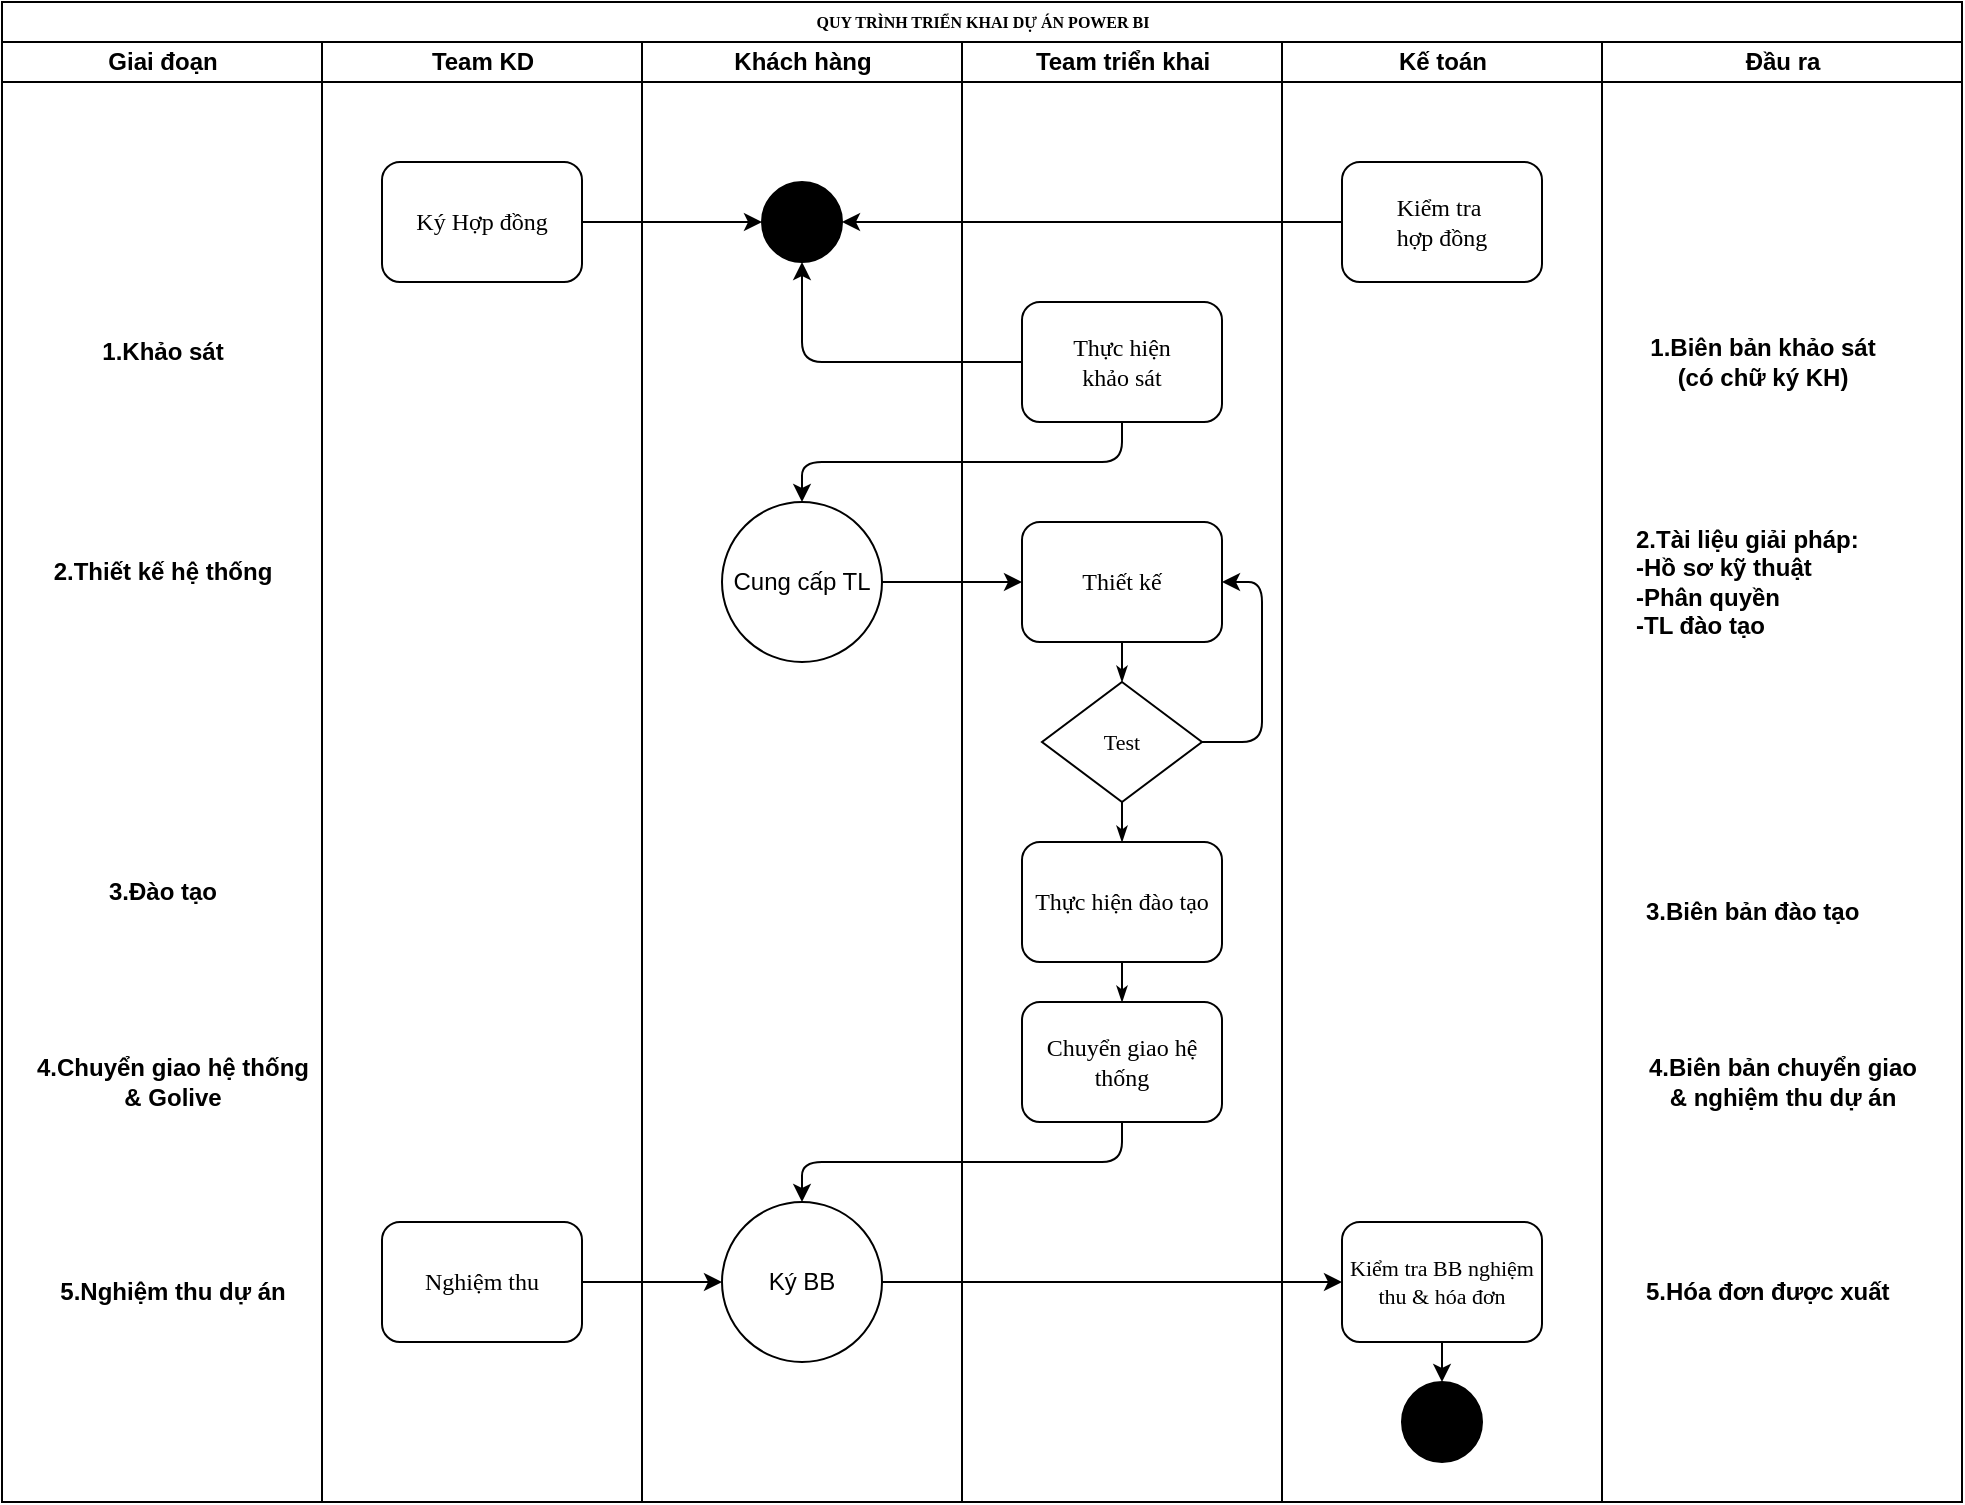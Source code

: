 <mxfile version="26.0.6">
  <diagram name="QT triển khai dự án" id="74e2e168-ea6b-b213-b513-2b3c1d86103e">
    <mxGraphModel dx="864" dy="495" grid="1" gridSize="10" guides="1" tooltips="1" connect="1" arrows="1" fold="1" page="1" pageScale="1" pageWidth="1100" pageHeight="850" background="none" math="0" shadow="0">
      <root>
        <mxCell id="0" />
        <mxCell id="1" parent="0" />
        <mxCell id="77e6c97f196da883-1" value="QUY TRÌNH TRIỂN KHAI DỰ ÁN POWER BI" style="swimlane;html=1;childLayout=stackLayout;startSize=20;rounded=0;shadow=0;labelBackgroundColor=none;strokeWidth=1;fontFamily=Verdana;fontSize=8;align=center;" parent="1" vertex="1">
          <mxGeometry x="70" y="40" width="980" height="750" as="geometry" />
        </mxCell>
        <mxCell id="77e6c97f196da883-2" value="Giai đoạn" style="swimlane;html=1;startSize=20;" parent="77e6c97f196da883-1" vertex="1">
          <mxGeometry y="20" width="160" height="730" as="geometry" />
        </mxCell>
        <mxCell id="vj4IsN3KzvO2M_Oj43wz-1" value="1.Khảo sát" style="text;html=1;align=center;verticalAlign=middle;resizable=0;points=[];autosize=1;strokeColor=none;fillColor=none;fontStyle=1" parent="77e6c97f196da883-2" vertex="1">
          <mxGeometry x="40" y="140" width="80" height="30" as="geometry" />
        </mxCell>
        <mxCell id="BKxRmo-EHyONBelmBr22-2" value="2.Thiết kế hệ thống" style="text;html=1;align=center;verticalAlign=middle;resizable=0;points=[];autosize=1;strokeColor=none;fillColor=none;fontStyle=1" parent="77e6c97f196da883-2" vertex="1">
          <mxGeometry x="15" y="250" width="130" height="30" as="geometry" />
        </mxCell>
        <mxCell id="BKxRmo-EHyONBelmBr22-7" value="3.Đào tạo" style="text;html=1;align=center;verticalAlign=middle;resizable=0;points=[];autosize=1;strokeColor=none;fillColor=none;fontStyle=1" parent="77e6c97f196da883-2" vertex="1">
          <mxGeometry x="40" y="410" width="80" height="30" as="geometry" />
        </mxCell>
        <mxCell id="BKxRmo-EHyONBelmBr22-8" value="4.Chuyển giao hệ thống &lt;br&gt;&amp;amp; Golive" style="text;html=1;align=center;verticalAlign=middle;resizable=0;points=[];autosize=1;strokeColor=none;fillColor=none;fontStyle=1" parent="77e6c97f196da883-2" vertex="1">
          <mxGeometry x="10" y="500" width="150" height="40" as="geometry" />
        </mxCell>
        <mxCell id="BKxRmo-EHyONBelmBr22-10" value="5.Nghiệm thu dự án" style="text;html=1;align=center;verticalAlign=middle;resizable=0;points=[];autosize=1;strokeColor=none;fillColor=none;fontStyle=1" parent="77e6c97f196da883-2" vertex="1">
          <mxGeometry x="20" y="610" width="130" height="30" as="geometry" />
        </mxCell>
        <mxCell id="77e6c97f196da883-3" value="Team KD" style="swimlane;html=1;startSize=20;" parent="77e6c97f196da883-1" vertex="1">
          <mxGeometry x="160" y="20" width="160" height="730" as="geometry" />
        </mxCell>
        <mxCell id="77e6c97f196da883-11" value="&lt;font style=&quot;font-size: 12px;&quot;&gt;Ký Hợp đồng&lt;/font&gt;" style="rounded=1;whiteSpace=wrap;html=1;shadow=0;labelBackgroundColor=none;strokeWidth=1;fontFamily=Verdana;fontSize=8;align=center;" parent="77e6c97f196da883-3" vertex="1">
          <mxGeometry x="30" y="60" width="100" height="60" as="geometry" />
        </mxCell>
        <mxCell id="BKxRmo-EHyONBelmBr22-9" value="&lt;font style=&quot;font-size: 12px;&quot;&gt;Nghiệm thu&lt;/font&gt;" style="rounded=1;whiteSpace=wrap;html=1;shadow=0;labelBackgroundColor=none;strokeWidth=1;fontFamily=Verdana;fontSize=8;align=center;" parent="77e6c97f196da883-3" vertex="1">
          <mxGeometry x="30" y="590" width="100" height="60" as="geometry" />
        </mxCell>
        <mxCell id="77e6c97f196da883-4" value="Khách hàng" style="swimlane;html=1;startSize=20;" parent="77e6c97f196da883-1" vertex="1">
          <mxGeometry x="320" y="20" width="160" height="730" as="geometry" />
        </mxCell>
        <mxCell id="vj4IsN3KzvO2M_Oj43wz-3" value="" style="ellipse;whiteSpace=wrap;html=1;aspect=fixed;fillColor=#000000;" parent="77e6c97f196da883-4" vertex="1">
          <mxGeometry x="60" y="70" width="40" height="40" as="geometry" />
        </mxCell>
        <mxCell id="BKxRmo-EHyONBelmBr22-4" value="Cung cấp TL" style="ellipse;whiteSpace=wrap;html=1;aspect=fixed;" parent="77e6c97f196da883-4" vertex="1">
          <mxGeometry x="40" y="230" width="80" height="80" as="geometry" />
        </mxCell>
        <mxCell id="BKxRmo-EHyONBelmBr22-11" value="Ký BB" style="ellipse;whiteSpace=wrap;html=1;aspect=fixed;" parent="77e6c97f196da883-4" vertex="1">
          <mxGeometry x="40" y="580" width="80" height="80" as="geometry" />
        </mxCell>
        <mxCell id="77e6c97f196da883-5" value="Team triển khai" style="swimlane;html=1;startSize=20;" parent="77e6c97f196da883-1" vertex="1">
          <mxGeometry x="480" y="20" width="160" height="730" as="geometry" />
        </mxCell>
        <mxCell id="77e6c97f196da883-15" value="&lt;font style=&quot;font-size: 12px;&quot;&gt;Thiết kế&lt;/font&gt;" style="rounded=1;whiteSpace=wrap;html=1;shadow=0;labelBackgroundColor=none;strokeWidth=1;fontFamily=Verdana;fontSize=8;align=center;" parent="77e6c97f196da883-5" vertex="1">
          <mxGeometry x="30" y="240" width="100" height="60" as="geometry" />
        </mxCell>
        <mxCell id="BKxRmo-EHyONBelmBr22-6" style="edgeStyle=orthogonalEdgeStyle;rounded=1;orthogonalLoop=1;jettySize=auto;html=1;exitX=1;exitY=0.5;exitDx=0;exitDy=0;entryX=1;entryY=0.5;entryDx=0;entryDy=0;curved=0;" parent="77e6c97f196da883-5" source="77e6c97f196da883-16" target="77e6c97f196da883-15" edge="1">
          <mxGeometry relative="1" as="geometry">
            <Array as="points">
              <mxPoint x="150" y="350" />
              <mxPoint x="150" y="270" />
            </Array>
          </mxGeometry>
        </mxCell>
        <mxCell id="77e6c97f196da883-16" value="&lt;font style=&quot;font-size: 11px;&quot;&gt;Test&lt;/font&gt;" style="rhombus;whiteSpace=wrap;html=1;rounded=0;shadow=0;labelBackgroundColor=none;strokeWidth=1;fontFamily=Verdana;fontSize=8;align=center;" parent="77e6c97f196da883-5" vertex="1">
          <mxGeometry x="40" y="320" width="80" height="60" as="geometry" />
        </mxCell>
        <mxCell id="77e6c97f196da883-17" value="&lt;font style=&quot;font-size: 12px;&quot;&gt;Thực hiện đào tạo&lt;/font&gt;" style="rounded=1;whiteSpace=wrap;html=1;shadow=0;labelBackgroundColor=none;strokeWidth=1;fontFamily=Verdana;fontSize=8;align=center;" parent="77e6c97f196da883-5" vertex="1">
          <mxGeometry x="30" y="400" width="100" height="60" as="geometry" />
        </mxCell>
        <mxCell id="77e6c97f196da883-34" style="edgeStyle=orthogonalEdgeStyle;rounded=1;html=1;labelBackgroundColor=none;startArrow=none;startFill=0;startSize=5;endArrow=classicThin;endFill=1;endSize=5;jettySize=auto;orthogonalLoop=1;strokeColor=#000000;strokeWidth=1;fontFamily=Verdana;fontSize=8;fontColor=#000000;" parent="77e6c97f196da883-5" source="77e6c97f196da883-15" target="77e6c97f196da883-16" edge="1">
          <mxGeometry relative="1" as="geometry" />
        </mxCell>
        <mxCell id="77e6c97f196da883-35" style="edgeStyle=orthogonalEdgeStyle;rounded=1;html=1;labelBackgroundColor=none;startArrow=none;startFill=0;startSize=5;endArrow=classicThin;endFill=1;endSize=5;jettySize=auto;orthogonalLoop=1;strokeWidth=1;fontFamily=Verdana;fontSize=8" parent="77e6c97f196da883-5" source="77e6c97f196da883-16" target="77e6c97f196da883-17" edge="1">
          <mxGeometry relative="1" as="geometry" />
        </mxCell>
        <mxCell id="vj4IsN3KzvO2M_Oj43wz-6" value="&lt;font style=&quot;font-size: 12px;&quot;&gt;Thực hiện &lt;br&gt;khảo sát&lt;/font&gt;" style="rounded=1;whiteSpace=wrap;html=1;shadow=0;labelBackgroundColor=none;strokeWidth=1;fontFamily=Verdana;fontSize=8;align=center;" parent="77e6c97f196da883-5" vertex="1">
          <mxGeometry x="30" y="130" width="100" height="60" as="geometry" />
        </mxCell>
        <mxCell id="77e6c97f196da883-18" value="&lt;font style=&quot;font-size: 12px;&quot;&gt;Chuyển giao hệ thống&lt;/font&gt;" style="rounded=1;whiteSpace=wrap;html=1;shadow=0;labelBackgroundColor=none;strokeWidth=1;fontFamily=Verdana;fontSize=8;align=center;" parent="77e6c97f196da883-5" vertex="1">
          <mxGeometry x="30" y="480" width="100" height="60" as="geometry" />
        </mxCell>
        <mxCell id="107ba76e4e335f99-1" style="edgeStyle=orthogonalEdgeStyle;rounded=1;html=1;labelBackgroundColor=none;startArrow=none;startFill=0;startSize=5;endArrow=classicThin;endFill=1;endSize=5;jettySize=auto;orthogonalLoop=1;strokeWidth=1;fontFamily=Verdana;fontSize=8" parent="77e6c97f196da883-5" source="77e6c97f196da883-17" target="77e6c97f196da883-18" edge="1">
          <mxGeometry relative="1" as="geometry" />
        </mxCell>
        <mxCell id="77e6c97f196da883-6" value="Kế toán" style="swimlane;html=1;startSize=20;" parent="77e6c97f196da883-1" vertex="1">
          <mxGeometry x="640" y="20" width="160" height="730" as="geometry" />
        </mxCell>
        <mxCell id="BKxRmo-EHyONBelmBr22-20" style="edgeStyle=orthogonalEdgeStyle;rounded=0;orthogonalLoop=1;jettySize=auto;html=1;exitX=0.5;exitY=1;exitDx=0;exitDy=0;entryX=0.5;entryY=0;entryDx=0;entryDy=0;" parent="77e6c97f196da883-6" source="77e6c97f196da883-22" target="BKxRmo-EHyONBelmBr22-19" edge="1">
          <mxGeometry relative="1" as="geometry" />
        </mxCell>
        <mxCell id="77e6c97f196da883-22" value="&lt;font style=&quot;font-size: 11px;&quot;&gt;Kiểm tra BB nghiệm thu &amp;amp; hóa đơn&lt;/font&gt;" style="rounded=1;whiteSpace=wrap;html=1;shadow=0;labelBackgroundColor=none;strokeWidth=1;fontFamily=Verdana;fontSize=8;align=center;" parent="77e6c97f196da883-6" vertex="1">
          <mxGeometry x="30" y="590" width="100" height="60" as="geometry" />
        </mxCell>
        <mxCell id="77e6c97f196da883-9" value="&lt;span style=&quot;font-size: 12px;&quot;&gt;Kiểm tra&amp;nbsp;&lt;br&gt;hợp đồng&lt;/span&gt;" style="rounded=1;whiteSpace=wrap;html=1;shadow=0;labelBackgroundColor=none;strokeWidth=1;fontFamily=Verdana;fontSize=8;align=center;" parent="77e6c97f196da883-6" vertex="1">
          <mxGeometry x="30" y="60" width="100" height="60" as="geometry" />
        </mxCell>
        <mxCell id="BKxRmo-EHyONBelmBr22-19" value="" style="ellipse;whiteSpace=wrap;html=1;aspect=fixed;fillColor=#000000;" parent="77e6c97f196da883-6" vertex="1">
          <mxGeometry x="60" y="670" width="40" height="40" as="geometry" />
        </mxCell>
        <mxCell id="77e6c97f196da883-7" value="Đầu ra" style="swimlane;html=1;startSize=20;" parent="77e6c97f196da883-1" vertex="1">
          <mxGeometry x="800" y="20" width="180" height="730" as="geometry" />
        </mxCell>
        <mxCell id="vj4IsN3KzvO2M_Oj43wz-8" value="&lt;b&gt;1.Biên bản khảo sát &lt;br&gt;(có chữ ký KH)&lt;/b&gt;" style="text;html=1;align=center;verticalAlign=middle;resizable=0;points=[];autosize=1;strokeColor=none;fillColor=none;" parent="77e6c97f196da883-7" vertex="1">
          <mxGeometry x="10" y="140" width="140" height="40" as="geometry" />
        </mxCell>
        <mxCell id="BKxRmo-EHyONBelmBr22-5" value="&lt;b&gt;2.Tài liệu giải pháp:&lt;br&gt;-Hồ sơ kỹ thuật&lt;br&gt;-Phân quyền&lt;br&gt;-TL đào tạo&lt;/b&gt;" style="text;html=1;align=left;verticalAlign=middle;resizable=0;points=[];autosize=1;strokeColor=none;fillColor=none;" parent="77e6c97f196da883-7" vertex="1">
          <mxGeometry x="15" y="235" width="130" height="70" as="geometry" />
        </mxCell>
        <mxCell id="BKxRmo-EHyONBelmBr22-13" value="&lt;b&gt;3.Biên bản đào tạo&lt;/b&gt;" style="text;html=1;align=left;verticalAlign=middle;resizable=0;points=[];autosize=1;strokeColor=none;fillColor=none;" parent="77e6c97f196da883-7" vertex="1">
          <mxGeometry x="20" y="420" width="130" height="30" as="geometry" />
        </mxCell>
        <mxCell id="BKxRmo-EHyONBelmBr22-14" value="&lt;b&gt;4.Biên bản chuyển giao&lt;br&gt;&amp;amp; nghiệm thu dự án&lt;/b&gt;" style="text;html=1;align=center;verticalAlign=middle;resizable=0;points=[];autosize=1;strokeColor=none;fillColor=none;" parent="77e6c97f196da883-7" vertex="1">
          <mxGeometry x="10" y="500" width="160" height="40" as="geometry" />
        </mxCell>
        <mxCell id="BKxRmo-EHyONBelmBr22-15" value="&lt;b&gt;5.Hóa đơn được xuất&lt;/b&gt;" style="text;html=1;align=left;verticalAlign=middle;resizable=0;points=[];autosize=1;strokeColor=none;fillColor=none;" parent="77e6c97f196da883-7" vertex="1">
          <mxGeometry x="20" y="610" width="150" height="30" as="geometry" />
        </mxCell>
        <mxCell id="vj4IsN3KzvO2M_Oj43wz-4" style="edgeStyle=orthogonalEdgeStyle;rounded=0;orthogonalLoop=1;jettySize=auto;html=1;exitX=1;exitY=0.5;exitDx=0;exitDy=0;entryX=0;entryY=0.5;entryDx=0;entryDy=0;" parent="77e6c97f196da883-1" source="77e6c97f196da883-11" target="vj4IsN3KzvO2M_Oj43wz-3" edge="1">
          <mxGeometry relative="1" as="geometry" />
        </mxCell>
        <mxCell id="vj4IsN3KzvO2M_Oj43wz-5" style="edgeStyle=orthogonalEdgeStyle;rounded=0;orthogonalLoop=1;jettySize=auto;html=1;entryX=1;entryY=0.5;entryDx=0;entryDy=0;" parent="77e6c97f196da883-1" source="77e6c97f196da883-9" target="vj4IsN3KzvO2M_Oj43wz-3" edge="1">
          <mxGeometry relative="1" as="geometry" />
        </mxCell>
        <mxCell id="vj4IsN3KzvO2M_Oj43wz-7" style="edgeStyle=orthogonalEdgeStyle;rounded=1;orthogonalLoop=1;jettySize=auto;html=1;entryX=0.5;entryY=1;entryDx=0;entryDy=0;curved=0;" parent="77e6c97f196da883-1" source="vj4IsN3KzvO2M_Oj43wz-6" target="vj4IsN3KzvO2M_Oj43wz-3" edge="1">
          <mxGeometry relative="1" as="geometry" />
        </mxCell>
        <mxCell id="BKxRmo-EHyONBelmBr22-1" style="edgeStyle=orthogonalEdgeStyle;rounded=1;orthogonalLoop=1;jettySize=auto;html=1;exitX=0.5;exitY=1;exitDx=0;exitDy=0;entryX=0.5;entryY=0;entryDx=0;entryDy=0;curved=0;" parent="77e6c97f196da883-1" source="vj4IsN3KzvO2M_Oj43wz-6" target="BKxRmo-EHyONBelmBr22-4" edge="1">
          <mxGeometry relative="1" as="geometry">
            <mxPoint x="400" y="260" as="targetPoint" />
          </mxGeometry>
        </mxCell>
        <mxCell id="BKxRmo-EHyONBelmBr22-3" value="" style="edgeStyle=orthogonalEdgeStyle;rounded=0;orthogonalLoop=1;jettySize=auto;html=1;exitX=1;exitY=0.5;exitDx=0;exitDy=0;" parent="77e6c97f196da883-1" source="BKxRmo-EHyONBelmBr22-4" target="77e6c97f196da883-15" edge="1">
          <mxGeometry relative="1" as="geometry">
            <mxPoint x="440" y="290" as="sourcePoint" />
          </mxGeometry>
        </mxCell>
        <mxCell id="BKxRmo-EHyONBelmBr22-16" style="edgeStyle=orthogonalEdgeStyle;rounded=0;orthogonalLoop=1;jettySize=auto;html=1;exitX=1;exitY=0.5;exitDx=0;exitDy=0;entryX=0;entryY=0.5;entryDx=0;entryDy=0;" parent="77e6c97f196da883-1" source="BKxRmo-EHyONBelmBr22-9" target="BKxRmo-EHyONBelmBr22-11" edge="1">
          <mxGeometry relative="1" as="geometry" />
        </mxCell>
        <mxCell id="M_9evnur4qtq8tyMLGtV-1" style="edgeStyle=orthogonalEdgeStyle;rounded=1;orthogonalLoop=1;jettySize=auto;html=1;exitX=0.5;exitY=1;exitDx=0;exitDy=0;entryX=0.5;entryY=0;entryDx=0;entryDy=0;curved=0;" edge="1" parent="77e6c97f196da883-1" source="77e6c97f196da883-18" target="BKxRmo-EHyONBelmBr22-11">
          <mxGeometry relative="1" as="geometry" />
        </mxCell>
        <mxCell id="M_9evnur4qtq8tyMLGtV-2" style="edgeStyle=orthogonalEdgeStyle;rounded=0;orthogonalLoop=1;jettySize=auto;html=1;exitX=1;exitY=0.5;exitDx=0;exitDy=0;entryX=0;entryY=0.5;entryDx=0;entryDy=0;" edge="1" parent="77e6c97f196da883-1" source="BKxRmo-EHyONBelmBr22-11" target="77e6c97f196da883-22">
          <mxGeometry relative="1" as="geometry" />
        </mxCell>
      </root>
    </mxGraphModel>
  </diagram>
</mxfile>
